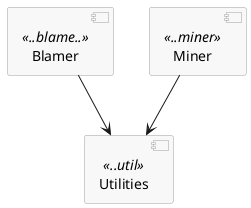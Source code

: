 @startuml

skinparam componentStyle uml2
skinparam component {
  BorderColor #a0a0a0
  BackgroundColor #f8f8f8
}

[Blamer] <<..blame..>>
[Miner] <<..miner>>

[Utilities] <<..util>>

[Blamer] --> [Utilities]
[Miner] --> [Utilities]

@enduml
